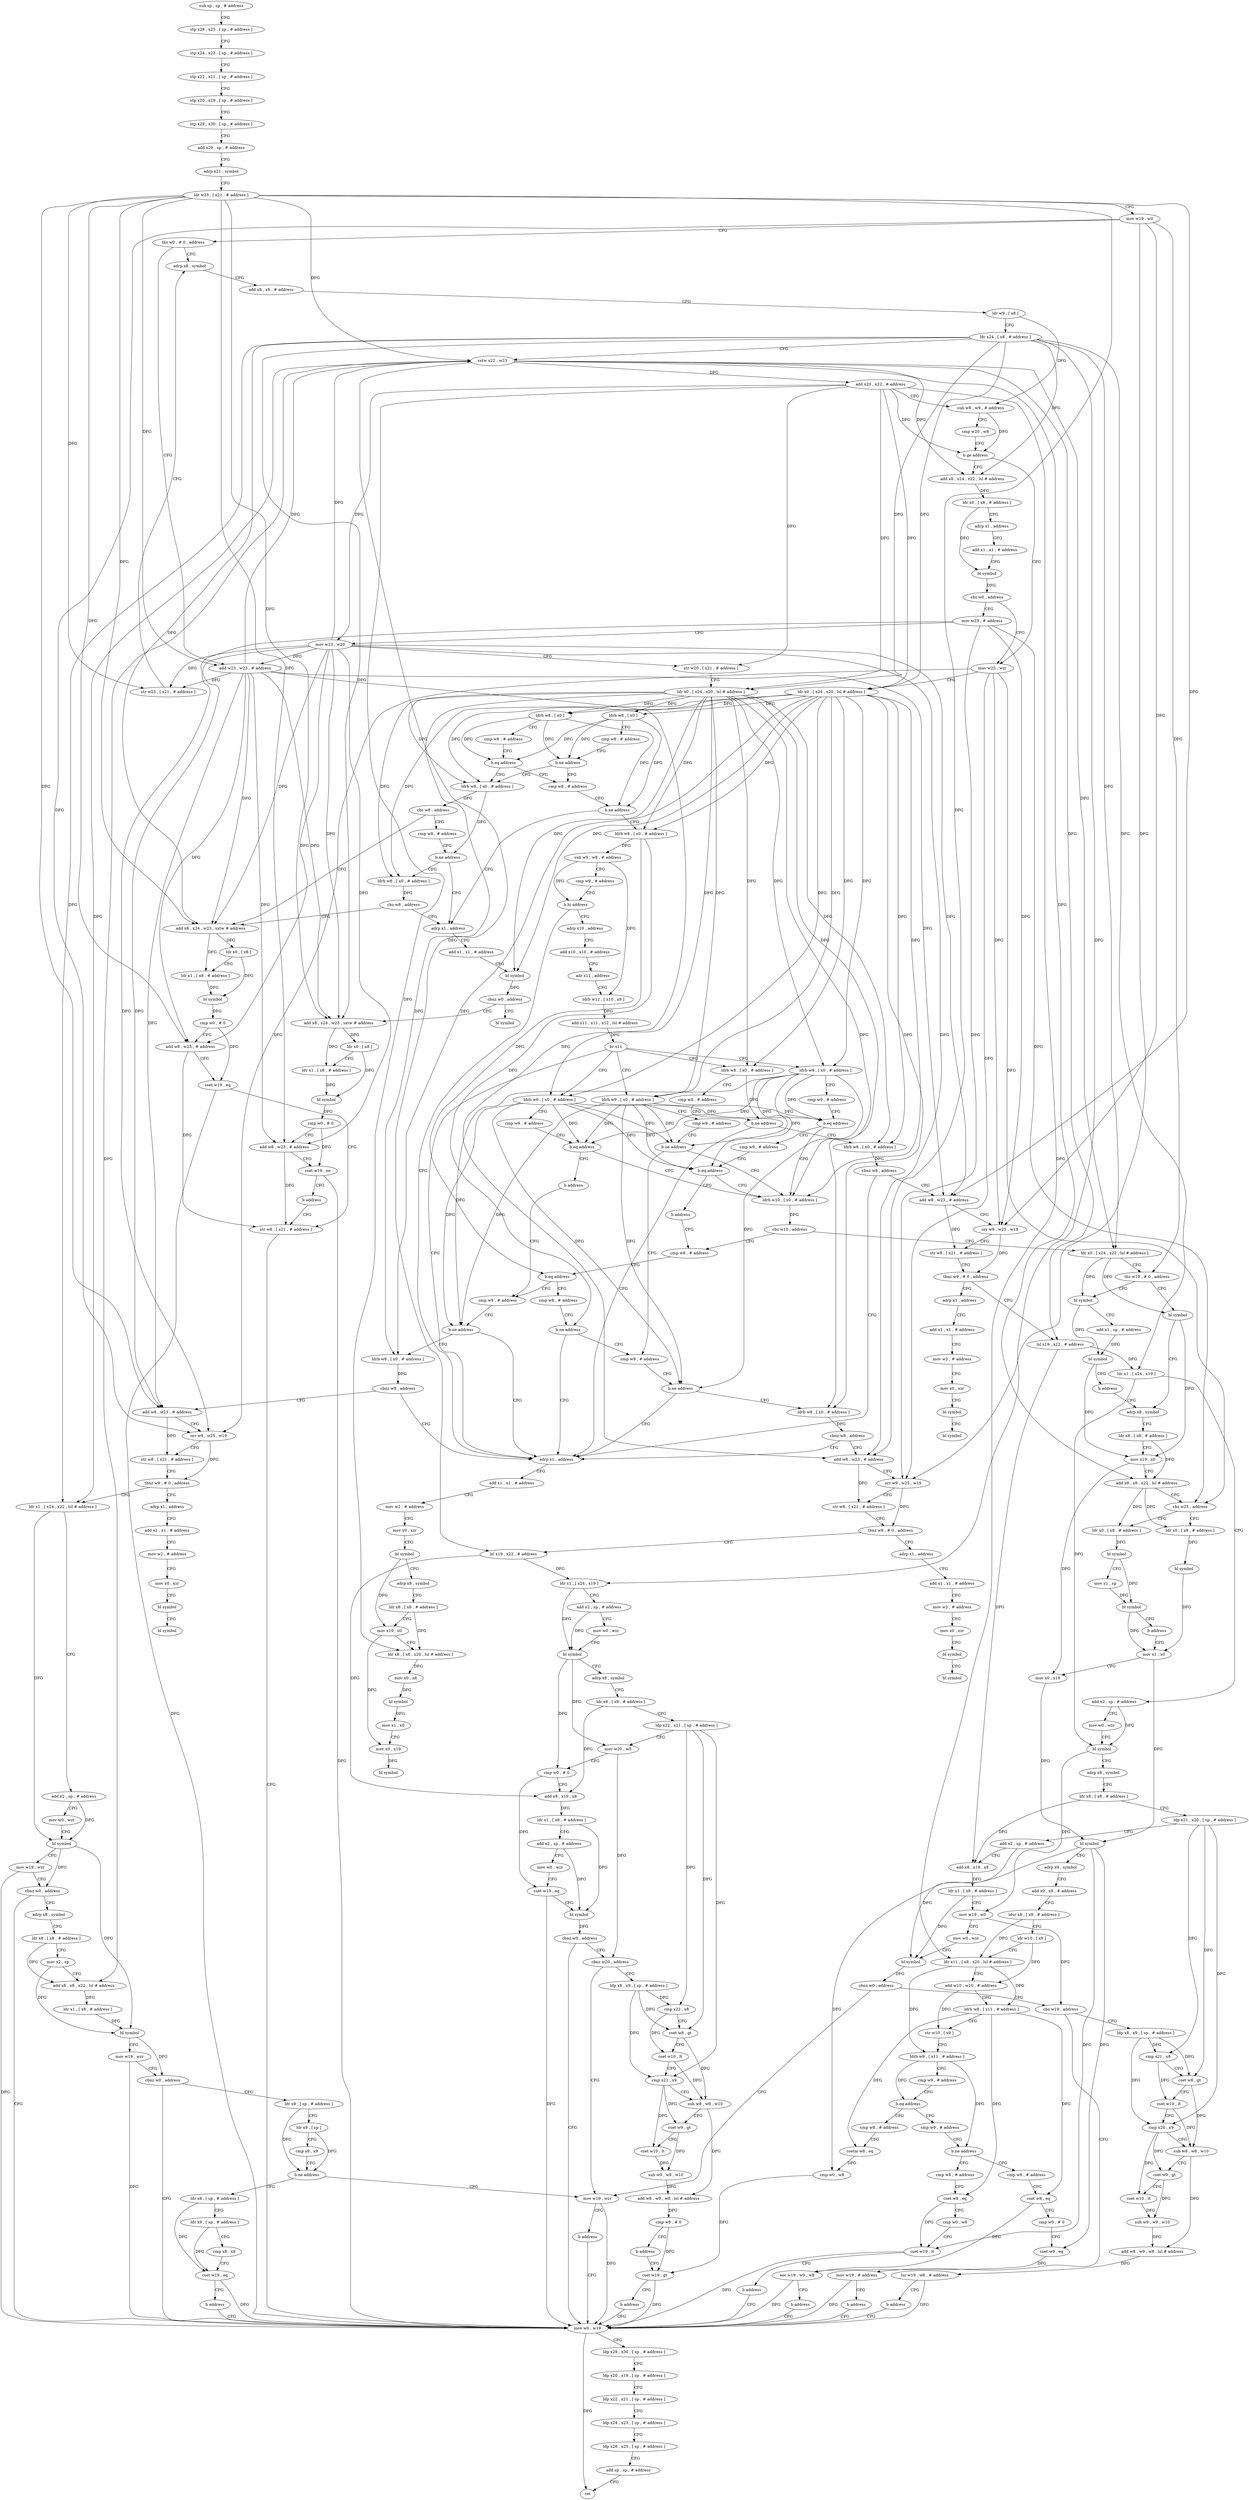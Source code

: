 digraph "func" {
"4204932" [label = "sub sp , sp , # address" ]
"4204936" [label = "stp x28 , x25 , [ sp , # address ]" ]
"4204940" [label = "stp x24 , x23 , [ sp , # address ]" ]
"4204944" [label = "stp x22 , x21 , [ sp , # address ]" ]
"4204948" [label = "stp x20 , x19 , [ sp , # address ]" ]
"4204952" [label = "stp x29 , x30 , [ sp , # address ]" ]
"4204956" [label = "add x29 , sp , # address" ]
"4204960" [label = "adrp x21 , symbol" ]
"4204964" [label = "ldr w23 , [ x21 , # address ]" ]
"4204968" [label = "mov w19 , w0" ]
"4204972" [label = "tbz w0 , # 0 , address" ]
"4204984" [label = "adrp x8 , symbol" ]
"4204976" [label = "add w23 , w23 , # address" ]
"4204988" [label = "add x8 , x8 , # address" ]
"4204992" [label = "ldr w9 , [ x8 ]" ]
"4204996" [label = "ldr x24 , [ x8 , # address ]" ]
"4205000" [label = "sxtw x22 , w23" ]
"4205004" [label = "add x20 , x22 , # address" ]
"4205008" [label = "sub w8 , w9 , # address" ]
"4205012" [label = "cmp w20 , w8" ]
"4205016" [label = "b.ge address" ]
"4205044" [label = "mov w25 , wzr" ]
"4205020" [label = "add x8 , x24 , x22 , lsl # address" ]
"4204980" [label = "str w23 , [ x21 , # address ]" ]
"4205048" [label = "ldr x0 , [ x24 , x20 , lsl # address ]" ]
"4205052" [label = "ldrb w8 , [ x0 ]" ]
"4205056" [label = "cmp w8 , # address" ]
"4205060" [label = "b.eq address" ]
"4205164" [label = "ldrb w8 , [ x0 , # address ]" ]
"4205064" [label = "cmp w8 , # address" ]
"4205024" [label = "ldr x0 , [ x8 , # address ]" ]
"4205028" [label = "adrp x1 , address" ]
"4205032" [label = "add x1 , x1 , # address" ]
"4205036" [label = "bl symbol" ]
"4205040" [label = "cbz w0 , address" ]
"4205136" [label = "mov w25 , # address" ]
"4205168" [label = "cbz w8 , address" ]
"4205236" [label = "add x8 , x24 , w23 , sxtw # address" ]
"4205172" [label = "cmp w8 , # address" ]
"4205068" [label = "b.ne address" ]
"4205188" [label = "adrp x1 , address" ]
"4205072" [label = "ldrb w8 , [ x0 , # address ]" ]
"4205140" [label = "mov w23 , w20" ]
"4205144" [label = "str w20 , [ x21 , # address ]" ]
"4205148" [label = "ldr x0 , [ x24 , x20 , lsl # address ]" ]
"4205152" [label = "ldrb w8 , [ x0 ]" ]
"4205156" [label = "cmp w8 , # address" ]
"4205160" [label = "b.ne address" ]
"4205240" [label = "ldr x0 , [ x8 ]" ]
"4205244" [label = "ldr x1 , [ x8 , # address ]" ]
"4205248" [label = "bl symbol" ]
"4205252" [label = "cmp w0 , # 0" ]
"4205256" [label = "add w8 , w23 , # address" ]
"4205260" [label = "cset w19 , eq" ]
"4205264" [label = "str w8 , [ x21 , # address ]" ]
"4205176" [label = "b.ne address" ]
"4205180" [label = "ldrb w8 , [ x0 , # address ]" ]
"4205192" [label = "add x1 , x1 , # address" ]
"4205196" [label = "bl symbol" ]
"4205200" [label = "cbnz w0 , address" ]
"4206052" [label = "bl symbol" ]
"4205204" [label = "add x8 , x24 , w23 , sxtw # address" ]
"4205076" [label = "sub w9 , w8 , # address" ]
"4205080" [label = "cmp w9 , # address" ]
"4205084" [label = "b.hi address" ]
"4205996" [label = "adrp x1 , address" ]
"4205088" [label = "adrp x10 , address" ]
"4205184" [label = "cbz w8 , address" ]
"4205208" [label = "ldr x0 , [ x8 ]" ]
"4205212" [label = "ldr x1 , [ x8 , # address ]" ]
"4205216" [label = "bl symbol" ]
"4205220" [label = "cmp w0 , # 0" ]
"4205224" [label = "add w8 , w23 , # address" ]
"4205228" [label = "cset w19 , ne" ]
"4205232" [label = "b address" ]
"4206000" [label = "add x1 , x1 , # address" ]
"4206004" [label = "mov w2 , # address" ]
"4206008" [label = "mov x0 , xzr" ]
"4206012" [label = "bl symbol" ]
"4206016" [label = "adrp x8 , symbol" ]
"4206020" [label = "ldr x8 , [ x8 , # address ]" ]
"4206024" [label = "mov x19 , x0" ]
"4206028" [label = "ldr x8 , [ x8 , x20 , lsl # address ]" ]
"4206032" [label = "mov x0 , x8" ]
"4206036" [label = "bl symbol" ]
"4206040" [label = "mov x1 , x0" ]
"4206044" [label = "mov x0 , x19" ]
"4206048" [label = "bl symbol" ]
"4205092" [label = "add x10 , x10 , # address" ]
"4205096" [label = "adr x11 , address" ]
"4205100" [label = "ldrb w12 , [ x10 , x9 ]" ]
"4205104" [label = "add x11 , x11 , x12 , lsl # address" ]
"4205108" [label = "br x11" ]
"4205112" [label = "ldrb w9 , [ x0 , # address ]" ]
"4205300" [label = "ldrb w9 , [ x0 , # address ]" ]
"4205316" [label = "ldrb w8 , [ x0 , # address ]" ]
"4205424" [label = "ldrb w9 , [ x0 , # address ]" ]
"4205268" [label = "mov w0 , w19" ]
"4205116" [label = "cmp w9 , # address" ]
"4205120" [label = "b.eq address" ]
"4205436" [label = "ldrb w10 , [ x0 , # address ]" ]
"4205124" [label = "cmp w9 , # address" ]
"4205304" [label = "cmp w9 , # address" ]
"4205308" [label = "b.eq address" ]
"4205312" [label = "b address" ]
"4205320" [label = "cmp w8 , # address" ]
"4205324" [label = "b.ne address" ]
"4205328" [label = "ldrb w8 , [ x0 , # address ]" ]
"4205428" [label = "cmp w9 , # address" ]
"4205432" [label = "b.ne address" ]
"4205460" [label = "cmp w9 , # address" ]
"4205440" [label = "cbz w10 , address" ]
"4205744" [label = "ldr x0 , [ x24 , x22 , lsl # address ]" ]
"4205444" [label = "cmp w8 , # address" ]
"4205128" [label = "b.eq address" ]
"4205132" [label = "b address" ]
"4205612" [label = "cmp w9 , # address" ]
"4205332" [label = "cbnz w8 , address" ]
"4205336" [label = "add w8 , w23 , # address" ]
"4205464" [label = "b.ne address" ]
"4205468" [label = "ldrb w8 , [ x0 , # address ]" ]
"4205748" [label = "tbz w19 , # 0 , address" ]
"4205768" [label = "bl symbol" ]
"4205752" [label = "bl symbol" ]
"4205448" [label = "b.eq address" ]
"4205452" [label = "cmp w8 , # address" ]
"4205616" [label = "b.ne address" ]
"4205620" [label = "ldrb w8 , [ x0 , # address ]" ]
"4205340" [label = "orr w9 , w25 , w19" ]
"4205344" [label = "str w8 , [ x21 , # address ]" ]
"4205348" [label = "tbnz w9 , # 0 , address" ]
"4206104" [label = "adrp x1 , address" ]
"4205352" [label = "lsl x19 , x22 , # address" ]
"4205472" [label = "cbnz w8 , address" ]
"4205476" [label = "add w8 , w23 , # address" ]
"4205772" [label = "adrp x8 , symbol" ]
"4205756" [label = "add x1 , sp , # address" ]
"4205760" [label = "bl symbol" ]
"4205764" [label = "b address" ]
"4205456" [label = "b.ne address" ]
"4205624" [label = "cbnz w8 , address" ]
"4205628" [label = "add w8 , w23 , # address" ]
"4206108" [label = "add x1 , x1 , # address" ]
"4206112" [label = "mov w2 , # address" ]
"4206116" [label = "mov x0 , xzr" ]
"4206120" [label = "bl symbol" ]
"4206124" [label = "bl symbol" ]
"4205356" [label = "ldr x1 , [ x24 , x19 ]" ]
"4205360" [label = "add x2 , sp , # address" ]
"4205364" [label = "mov w0 , wzr" ]
"4205368" [label = "bl symbol" ]
"4205372" [label = "adrp x8 , symbol" ]
"4205376" [label = "ldr x8 , [ x8 , # address ]" ]
"4205380" [label = "ldp x21 , x20 , [ sp , # address ]" ]
"4205384" [label = "add x2 , sp , # address" ]
"4205388" [label = "add x8 , x19 , x8" ]
"4205392" [label = "ldr x1 , [ x8 , # address ]" ]
"4205396" [label = "mov w19 , w0" ]
"4205400" [label = "mov w0 , wzr" ]
"4205404" [label = "bl symbol" ]
"4205408" [label = "cbnz w0 , address" ]
"4205736" [label = "mov w19 , wzr" ]
"4205412" [label = "cbz w19 , address" ]
"4205480" [label = "orr w9 , w25 , w19" ]
"4205484" [label = "str w8 , [ x21 , # address ]" ]
"4205488" [label = "tbnz w9 , # 0 , address" ]
"4206056" [label = "adrp x1 , address" ]
"4205492" [label = "lsl x19 , x22 , # address" ]
"4205812" [label = "ldr x0 , [ x8 , # address ]" ]
"4205816" [label = "bl symbol" ]
"4205820" [label = "mov x1 , x0" ]
"4205792" [label = "ldr x0 , [ x8 , # address ]" ]
"4205796" [label = "bl symbol" ]
"4205800" [label = "mov x1 , sp" ]
"4205804" [label = "bl symbol" ]
"4205808" [label = "b address" ]
"4205776" [label = "ldr x8 , [ x8 , # address ]" ]
"4205780" [label = "mov x19 , x0" ]
"4205784" [label = "add x8 , x8 , x22 , lsl # address" ]
"4205788" [label = "cbz w25 , address" ]
"4205632" [label = "orr w9 , w25 , w19" ]
"4205636" [label = "str w8 , [ x21 , # address ]" ]
"4205640" [label = "tbnz w9 , # 0 , address" ]
"4206080" [label = "adrp x1 , address" ]
"4205644" [label = "ldr x1 , [ x24 , x22 , lsl # address ]" ]
"4205740" [label = "b address" ]
"4205948" [label = "ldp x8 , x9 , [ sp , # address ]" ]
"4205416" [label = "mov w19 , # address" ]
"4206060" [label = "add x1 , x1 , # address" ]
"4206064" [label = "mov w2 , # address" ]
"4206068" [label = "mov x0 , xzr" ]
"4206072" [label = "bl symbol" ]
"4206076" [label = "bl symbol" ]
"4205496" [label = "ldr x1 , [ x24 , x19 ]" ]
"4205500" [label = "add x2 , sp , # address" ]
"4205504" [label = "mov w0 , wzr" ]
"4205508" [label = "bl symbol" ]
"4205512" [label = "adrp x8 , symbol" ]
"4205516" [label = "ldr x8 , [ x8 , # address ]" ]
"4205520" [label = "ldp x22 , x21 , [ sp , # address ]" ]
"4205524" [label = "mov w20 , w0" ]
"4205528" [label = "cmp w0 , # 0" ]
"4205532" [label = "add x8 , x19 , x8" ]
"4205536" [label = "ldr x1 , [ x8 , # address ]" ]
"4205540" [label = "add x2 , sp , # address" ]
"4205544" [label = "mov w0 , wzr" ]
"4205548" [label = "cset w19 , eq" ]
"4205552" [label = "bl symbol" ]
"4205556" [label = "cbnz w0 , address" ]
"4205560" [label = "cbnz w20 , address" ]
"4205904" [label = "cmp w8 , # address" ]
"4205908" [label = "csetm w8 , eq" ]
"4205912" [label = "cmp w0 , w8" ]
"4205916" [label = "cset w19 , gt" ]
"4205876" [label = "cmp w9 , # address" ]
"4205880" [label = "b.ne address" ]
"4205924" [label = "cmp w8 , # address" ]
"4205884" [label = "cmp w8 , # address" ]
"4205824" [label = "mov x0 , x19" ]
"4205828" [label = "bl symbol" ]
"4205832" [label = "adrp x9 , symbol" ]
"4205836" [label = "add x9 , x9 , # address" ]
"4205840" [label = "ldur x8 , [ x9 , # address ]" ]
"4205844" [label = "ldr w10 , [ x9 ]" ]
"4205848" [label = "ldr x11 , [ x8 , x20 , lsl # address ]" ]
"4205852" [label = "add w10 , w10 , # address" ]
"4205856" [label = "ldrb w8 , [ x11 , # address ]" ]
"4205860" [label = "str w10 , [ x9 ]" ]
"4205864" [label = "ldrb w9 , [ x11 , # address ]" ]
"4205868" [label = "cmp w9 , # address" ]
"4205872" [label = "b.eq address" ]
"4206084" [label = "add x1 , x1 , # address" ]
"4206088" [label = "mov w2 , # address" ]
"4206092" [label = "mov x0 , xzr" ]
"4206096" [label = "bl symbol" ]
"4206100" [label = "bl symbol" ]
"4205648" [label = "add x2 , sp , # address" ]
"4205652" [label = "mov w0 , wzr" ]
"4205656" [label = "bl symbol" ]
"4205660" [label = "mov w19 , wzr" ]
"4205664" [label = "cbnz w0 , address" ]
"4205668" [label = "adrp x8 , symbol" ]
"4205272" [label = "ldp x29 , x30 , [ sp , # address ]" ]
"4205276" [label = "ldp x20 , x19 , [ sp , # address ]" ]
"4205280" [label = "ldp x22 , x21 , [ sp , # address ]" ]
"4205284" [label = "ldp x24 , x23 , [ sp , # address ]" ]
"4205288" [label = "ldp x28 , x25 , [ sp , # address ]" ]
"4205292" [label = "add sp , sp , # address" ]
"4205296" [label = "ret" ]
"4205952" [label = "cmp x21 , x8" ]
"4205956" [label = "cset w8 , gt" ]
"4205960" [label = "cset w10 , lt" ]
"4205964" [label = "cmp x20 , x9" ]
"4205968" [label = "sub w8 , w8 , w10" ]
"4205972" [label = "cset w9 , gt" ]
"4205976" [label = "cset w10 , lt" ]
"4205980" [label = "sub w9 , w9 , w10" ]
"4205984" [label = "add w8 , w9 , w8 , lsl # address" ]
"4205988" [label = "lsr w19 , w8 , # address" ]
"4205992" [label = "b address" ]
"4205420" [label = "b address" ]
"4205564" [label = "ldp x8 , x9 , [ sp , # address ]" ]
"4205928" [label = "cset w8 , eq" ]
"4205932" [label = "cmp w0 , # 0" ]
"4205936" [label = "cset w9 , eq" ]
"4205940" [label = "eor w19 , w9 , w8" ]
"4205944" [label = "b address" ]
"4205888" [label = "cset w8 , eq" ]
"4205892" [label = "cmp w0 , w8" ]
"4205896" [label = "cset w19 , lt" ]
"4205900" [label = "b address" ]
"4205672" [label = "ldr x8 , [ x8 , # address ]" ]
"4205676" [label = "mov x2 , sp" ]
"4205680" [label = "add x8 , x8 , x22 , lsl # address" ]
"4205684" [label = "ldr x1 , [ x8 , # address ]" ]
"4205688" [label = "bl symbol" ]
"4205692" [label = "mov w19 , wzr" ]
"4205696" [label = "cbnz w0 , address" ]
"4205700" [label = "ldr x8 , [ sp , # address ]" ]
"4205568" [label = "cmp x22 , x8" ]
"4205572" [label = "cset w8 , gt" ]
"4205576" [label = "cset w10 , lt" ]
"4205580" [label = "cmp x21 , x9" ]
"4205584" [label = "sub w8 , w8 , w10" ]
"4205588" [label = "cset w9 , gt" ]
"4205592" [label = "cset w10 , lt" ]
"4205596" [label = "sub w9 , w9 , w10" ]
"4205600" [label = "add w8 , w9 , w8 , lsl # address" ]
"4205604" [label = "cmp w8 , # 0" ]
"4205608" [label = "b address" ]
"4205704" [label = "ldr x9 , [ sp ]" ]
"4205708" [label = "cmp x8 , x9" ]
"4205712" [label = "b.ne address" ]
"4205716" [label = "ldr x8 , [ sp , # address ]" ]
"4205920" [label = "b address" ]
"4205720" [label = "ldr x9 , [ sp , # address ]" ]
"4205724" [label = "cmp x8 , x9" ]
"4205728" [label = "cset w19 , eq" ]
"4205732" [label = "b address" ]
"4204932" -> "4204936" [ label = "CFG" ]
"4204936" -> "4204940" [ label = "CFG" ]
"4204940" -> "4204944" [ label = "CFG" ]
"4204944" -> "4204948" [ label = "CFG" ]
"4204948" -> "4204952" [ label = "CFG" ]
"4204952" -> "4204956" [ label = "CFG" ]
"4204956" -> "4204960" [ label = "CFG" ]
"4204960" -> "4204964" [ label = "CFG" ]
"4204964" -> "4204968" [ label = "CFG" ]
"4204964" -> "4205000" [ label = "DFG" ]
"4204964" -> "4204976" [ label = "DFG" ]
"4204964" -> "4204980" [ label = "DFG" ]
"4204964" -> "4205236" [ label = "DFG" ]
"4204964" -> "4205256" [ label = "DFG" ]
"4204964" -> "4205204" [ label = "DFG" ]
"4204964" -> "4205224" [ label = "DFG" ]
"4204964" -> "4205336" [ label = "DFG" ]
"4204964" -> "4205476" [ label = "DFG" ]
"4204964" -> "4205628" [ label = "DFG" ]
"4204968" -> "4204972" [ label = "CFG" ]
"4204968" -> "4205748" [ label = "DFG" ]
"4204968" -> "4205340" [ label = "DFG" ]
"4204968" -> "4205480" [ label = "DFG" ]
"4204968" -> "4205632" [ label = "DFG" ]
"4204972" -> "4204984" [ label = "CFG" ]
"4204972" -> "4204976" [ label = "CFG" ]
"4204984" -> "4204988" [ label = "CFG" ]
"4204976" -> "4204980" [ label = "DFG" ]
"4204976" -> "4205000" [ label = "DFG" ]
"4204976" -> "4205236" [ label = "DFG" ]
"4204976" -> "4205256" [ label = "DFG" ]
"4204976" -> "4205204" [ label = "DFG" ]
"4204976" -> "4205224" [ label = "DFG" ]
"4204976" -> "4205336" [ label = "DFG" ]
"4204976" -> "4205476" [ label = "DFG" ]
"4204976" -> "4205628" [ label = "DFG" ]
"4204988" -> "4204992" [ label = "CFG" ]
"4204992" -> "4204996" [ label = "CFG" ]
"4204992" -> "4205008" [ label = "DFG" ]
"4204996" -> "4205000" [ label = "CFG" ]
"4204996" -> "4205048" [ label = "DFG" ]
"4204996" -> "4205020" [ label = "DFG" ]
"4204996" -> "4205148" [ label = "DFG" ]
"4204996" -> "4205236" [ label = "DFG" ]
"4204996" -> "4205204" [ label = "DFG" ]
"4204996" -> "4205744" [ label = "DFG" ]
"4204996" -> "4205356" [ label = "DFG" ]
"4204996" -> "4205496" [ label = "DFG" ]
"4204996" -> "4205644" [ label = "DFG" ]
"4205000" -> "4205004" [ label = "DFG" ]
"4205000" -> "4205020" [ label = "DFG" ]
"4205000" -> "4205744" [ label = "DFG" ]
"4205000" -> "4205352" [ label = "DFG" ]
"4205000" -> "4205784" [ label = "DFG" ]
"4205000" -> "4205492" [ label = "DFG" ]
"4205000" -> "4205644" [ label = "DFG" ]
"4205000" -> "4205680" [ label = "DFG" ]
"4205004" -> "4205008" [ label = "CFG" ]
"4205004" -> "4205016" [ label = "DFG" ]
"4205004" -> "4205048" [ label = "DFG" ]
"4205004" -> "4205140" [ label = "DFG" ]
"4205004" -> "4205144" [ label = "DFG" ]
"4205004" -> "4205148" [ label = "DFG" ]
"4205004" -> "4206028" [ label = "DFG" ]
"4205004" -> "4205848" [ label = "DFG" ]
"4205008" -> "4205012" [ label = "CFG" ]
"4205008" -> "4205016" [ label = "DFG" ]
"4205012" -> "4205016" [ label = "CFG" ]
"4205016" -> "4205044" [ label = "CFG" ]
"4205016" -> "4205020" [ label = "CFG" ]
"4205044" -> "4205048" [ label = "CFG" ]
"4205044" -> "4205340" [ label = "DFG" ]
"4205044" -> "4205480" [ label = "DFG" ]
"4205044" -> "4205788" [ label = "DFG" ]
"4205044" -> "4205632" [ label = "DFG" ]
"4205020" -> "4205024" [ label = "DFG" ]
"4204980" -> "4204984" [ label = "CFG" ]
"4205048" -> "4205052" [ label = "DFG" ]
"4205048" -> "4205164" [ label = "DFG" ]
"4205048" -> "4205152" [ label = "DFG" ]
"4205048" -> "4205196" [ label = "DFG" ]
"4205048" -> "4205072" [ label = "DFG" ]
"4205048" -> "4205180" [ label = "DFG" ]
"4205048" -> "4205112" [ label = "DFG" ]
"4205048" -> "4205300" [ label = "DFG" ]
"4205048" -> "4205316" [ label = "DFG" ]
"4205048" -> "4205424" [ label = "DFG" ]
"4205048" -> "4205436" [ label = "DFG" ]
"4205048" -> "4205328" [ label = "DFG" ]
"4205048" -> "4205468" [ label = "DFG" ]
"4205048" -> "4205620" [ label = "DFG" ]
"4205052" -> "4205056" [ label = "CFG" ]
"4205052" -> "4205060" [ label = "DFG" ]
"4205052" -> "4205068" [ label = "DFG" ]
"4205052" -> "4205160" [ label = "DFG" ]
"4205056" -> "4205060" [ label = "CFG" ]
"4205060" -> "4205164" [ label = "CFG" ]
"4205060" -> "4205064" [ label = "CFG" ]
"4205164" -> "4205168" [ label = "DFG" ]
"4205164" -> "4205176" [ label = "DFG" ]
"4205064" -> "4205068" [ label = "CFG" ]
"4205024" -> "4205028" [ label = "CFG" ]
"4205024" -> "4205036" [ label = "DFG" ]
"4205028" -> "4205032" [ label = "CFG" ]
"4205032" -> "4205036" [ label = "CFG" ]
"4205036" -> "4205040" [ label = "DFG" ]
"4205040" -> "4205136" [ label = "CFG" ]
"4205040" -> "4205044" [ label = "CFG" ]
"4205136" -> "4205140" [ label = "CFG" ]
"4205136" -> "4205340" [ label = "DFG" ]
"4205136" -> "4205480" [ label = "DFG" ]
"4205136" -> "4205788" [ label = "DFG" ]
"4205136" -> "4205632" [ label = "DFG" ]
"4205168" -> "4205236" [ label = "CFG" ]
"4205168" -> "4205172" [ label = "CFG" ]
"4205236" -> "4205240" [ label = "DFG" ]
"4205236" -> "4205244" [ label = "DFG" ]
"4205172" -> "4205176" [ label = "CFG" ]
"4205068" -> "4205188" [ label = "CFG" ]
"4205068" -> "4205072" [ label = "CFG" ]
"4205188" -> "4205192" [ label = "CFG" ]
"4205072" -> "4205076" [ label = "DFG" ]
"4205072" -> "4205448" [ label = "DFG" ]
"4205072" -> "4205456" [ label = "DFG" ]
"4205140" -> "4205144" [ label = "CFG" ]
"4205140" -> "4205000" [ label = "DFG" ]
"4205140" -> "4204976" [ label = "DFG" ]
"4205140" -> "4204980" [ label = "DFG" ]
"4205140" -> "4205236" [ label = "DFG" ]
"4205140" -> "4205256" [ label = "DFG" ]
"4205140" -> "4205204" [ label = "DFG" ]
"4205140" -> "4205224" [ label = "DFG" ]
"4205140" -> "4205336" [ label = "DFG" ]
"4205140" -> "4205476" [ label = "DFG" ]
"4205140" -> "4205628" [ label = "DFG" ]
"4205144" -> "4205148" [ label = "CFG" ]
"4205148" -> "4205152" [ label = "DFG" ]
"4205148" -> "4205052" [ label = "DFG" ]
"4205148" -> "4205164" [ label = "DFG" ]
"4205148" -> "4205196" [ label = "DFG" ]
"4205148" -> "4205072" [ label = "DFG" ]
"4205148" -> "4205180" [ label = "DFG" ]
"4205148" -> "4205112" [ label = "DFG" ]
"4205148" -> "4205300" [ label = "DFG" ]
"4205148" -> "4205316" [ label = "DFG" ]
"4205148" -> "4205424" [ label = "DFG" ]
"4205148" -> "4205436" [ label = "DFG" ]
"4205148" -> "4205328" [ label = "DFG" ]
"4205148" -> "4205468" [ label = "DFG" ]
"4205148" -> "4205620" [ label = "DFG" ]
"4205152" -> "4205156" [ label = "CFG" ]
"4205152" -> "4205060" [ label = "DFG" ]
"4205152" -> "4205068" [ label = "DFG" ]
"4205152" -> "4205160" [ label = "DFG" ]
"4205156" -> "4205160" [ label = "CFG" ]
"4205160" -> "4205064" [ label = "CFG" ]
"4205160" -> "4205164" [ label = "CFG" ]
"4205240" -> "4205244" [ label = "CFG" ]
"4205240" -> "4205248" [ label = "DFG" ]
"4205244" -> "4205248" [ label = "DFG" ]
"4205248" -> "4205252" [ label = "DFG" ]
"4205252" -> "4205256" [ label = "CFG" ]
"4205252" -> "4205260" [ label = "DFG" ]
"4205256" -> "4205260" [ label = "CFG" ]
"4205256" -> "4205264" [ label = "DFG" ]
"4205260" -> "4205264" [ label = "CFG" ]
"4205260" -> "4205268" [ label = "DFG" ]
"4205264" -> "4205268" [ label = "CFG" ]
"4205176" -> "4205188" [ label = "CFG" ]
"4205176" -> "4205180" [ label = "CFG" ]
"4205180" -> "4205184" [ label = "DFG" ]
"4205192" -> "4205196" [ label = "CFG" ]
"4205196" -> "4205200" [ label = "DFG" ]
"4205200" -> "4206052" [ label = "CFG" ]
"4205200" -> "4205204" [ label = "CFG" ]
"4205204" -> "4205208" [ label = "DFG" ]
"4205204" -> "4205212" [ label = "DFG" ]
"4205076" -> "4205080" [ label = "CFG" ]
"4205076" -> "4205084" [ label = "DFG" ]
"4205076" -> "4205100" [ label = "DFG" ]
"4205080" -> "4205084" [ label = "CFG" ]
"4205084" -> "4205996" [ label = "CFG" ]
"4205084" -> "4205088" [ label = "CFG" ]
"4205996" -> "4206000" [ label = "CFG" ]
"4205088" -> "4205092" [ label = "CFG" ]
"4205184" -> "4205236" [ label = "CFG" ]
"4205184" -> "4205188" [ label = "CFG" ]
"4205208" -> "4205212" [ label = "CFG" ]
"4205208" -> "4205216" [ label = "DFG" ]
"4205212" -> "4205216" [ label = "DFG" ]
"4205216" -> "4205220" [ label = "DFG" ]
"4205220" -> "4205224" [ label = "CFG" ]
"4205220" -> "4205228" [ label = "DFG" ]
"4205224" -> "4205228" [ label = "CFG" ]
"4205224" -> "4205264" [ label = "DFG" ]
"4205228" -> "4205232" [ label = "CFG" ]
"4205228" -> "4205268" [ label = "DFG" ]
"4205232" -> "4205264" [ label = "CFG" ]
"4206000" -> "4206004" [ label = "CFG" ]
"4206004" -> "4206008" [ label = "CFG" ]
"4206008" -> "4206012" [ label = "CFG" ]
"4206012" -> "4206016" [ label = "CFG" ]
"4206012" -> "4206024" [ label = "DFG" ]
"4206016" -> "4206020" [ label = "CFG" ]
"4206020" -> "4206024" [ label = "CFG" ]
"4206020" -> "4206028" [ label = "DFG" ]
"4206024" -> "4206028" [ label = "CFG" ]
"4206024" -> "4206044" [ label = "DFG" ]
"4206028" -> "4206032" [ label = "DFG" ]
"4206032" -> "4206036" [ label = "DFG" ]
"4206036" -> "4206040" [ label = "DFG" ]
"4206040" -> "4206044" [ label = "CFG" ]
"4206044" -> "4206048" [ label = "DFG" ]
"4205092" -> "4205096" [ label = "CFG" ]
"4205096" -> "4205100" [ label = "CFG" ]
"4205100" -> "4205104" [ label = "DFG" ]
"4205104" -> "4205108" [ label = "DFG" ]
"4205108" -> "4205112" [ label = "CFG" ]
"4205108" -> "4205300" [ label = "CFG" ]
"4205108" -> "4205316" [ label = "CFG" ]
"4205108" -> "4205424" [ label = "CFG" ]
"4205108" -> "4205996" [ label = "CFG" ]
"4205112" -> "4205116" [ label = "CFG" ]
"4205112" -> "4205120" [ label = "DFG" ]
"4205112" -> "4205308" [ label = "DFG" ]
"4205112" -> "4205432" [ label = "DFG" ]
"4205112" -> "4205128" [ label = "DFG" ]
"4205112" -> "4205464" [ label = "DFG" ]
"4205112" -> "4205616" [ label = "DFG" ]
"4205300" -> "4205304" [ label = "CFG" ]
"4205300" -> "4205120" [ label = "DFG" ]
"4205300" -> "4205308" [ label = "DFG" ]
"4205300" -> "4205432" [ label = "DFG" ]
"4205300" -> "4205128" [ label = "DFG" ]
"4205300" -> "4205464" [ label = "DFG" ]
"4205300" -> "4205616" [ label = "DFG" ]
"4205316" -> "4205320" [ label = "CFG" ]
"4205316" -> "4205324" [ label = "DFG" ]
"4205424" -> "4205428" [ label = "CFG" ]
"4205424" -> "4205120" [ label = "DFG" ]
"4205424" -> "4205308" [ label = "DFG" ]
"4205424" -> "4205432" [ label = "DFG" ]
"4205424" -> "4205128" [ label = "DFG" ]
"4205424" -> "4205464" [ label = "DFG" ]
"4205424" -> "4205616" [ label = "DFG" ]
"4205268" -> "4205272" [ label = "CFG" ]
"4205268" -> "4205296" [ label = "DFG" ]
"4205116" -> "4205120" [ label = "CFG" ]
"4205120" -> "4205436" [ label = "CFG" ]
"4205120" -> "4205124" [ label = "CFG" ]
"4205436" -> "4205440" [ label = "DFG" ]
"4205124" -> "4205128" [ label = "CFG" ]
"4205304" -> "4205308" [ label = "CFG" ]
"4205308" -> "4205436" [ label = "CFG" ]
"4205308" -> "4205312" [ label = "CFG" ]
"4205312" -> "4205612" [ label = "CFG" ]
"4205320" -> "4205324" [ label = "CFG" ]
"4205324" -> "4205996" [ label = "CFG" ]
"4205324" -> "4205328" [ label = "CFG" ]
"4205328" -> "4205332" [ label = "DFG" ]
"4205428" -> "4205432" [ label = "CFG" ]
"4205432" -> "4205460" [ label = "CFG" ]
"4205432" -> "4205436" [ label = "CFG" ]
"4205460" -> "4205464" [ label = "CFG" ]
"4205440" -> "4205744" [ label = "CFG" ]
"4205440" -> "4205444" [ label = "CFG" ]
"4205744" -> "4205748" [ label = "CFG" ]
"4205744" -> "4205768" [ label = "DFG" ]
"4205744" -> "4205752" [ label = "DFG" ]
"4205444" -> "4205448" [ label = "CFG" ]
"4205128" -> "4205436" [ label = "CFG" ]
"4205128" -> "4205132" [ label = "CFG" ]
"4205132" -> "4205444" [ label = "CFG" ]
"4205612" -> "4205616" [ label = "CFG" ]
"4205332" -> "4205996" [ label = "CFG" ]
"4205332" -> "4205336" [ label = "CFG" ]
"4205336" -> "4205340" [ label = "CFG" ]
"4205336" -> "4205344" [ label = "DFG" ]
"4205464" -> "4205996" [ label = "CFG" ]
"4205464" -> "4205468" [ label = "CFG" ]
"4205468" -> "4205472" [ label = "DFG" ]
"4205748" -> "4205768" [ label = "CFG" ]
"4205748" -> "4205752" [ label = "CFG" ]
"4205768" -> "4205772" [ label = "CFG" ]
"4205768" -> "4205780" [ label = "DFG" ]
"4205752" -> "4205756" [ label = "CFG" ]
"4205752" -> "4205760" [ label = "DFG" ]
"4205448" -> "4205612" [ label = "CFG" ]
"4205448" -> "4205452" [ label = "CFG" ]
"4205452" -> "4205456" [ label = "CFG" ]
"4205616" -> "4205996" [ label = "CFG" ]
"4205616" -> "4205620" [ label = "CFG" ]
"4205620" -> "4205624" [ label = "DFG" ]
"4205340" -> "4205344" [ label = "CFG" ]
"4205340" -> "4205348" [ label = "DFG" ]
"4205344" -> "4205348" [ label = "CFG" ]
"4205348" -> "4206104" [ label = "CFG" ]
"4205348" -> "4205352" [ label = "CFG" ]
"4206104" -> "4206108" [ label = "CFG" ]
"4205352" -> "4205356" [ label = "DFG" ]
"4205352" -> "4205388" [ label = "DFG" ]
"4205472" -> "4205996" [ label = "CFG" ]
"4205472" -> "4205476" [ label = "CFG" ]
"4205476" -> "4205480" [ label = "CFG" ]
"4205476" -> "4205484" [ label = "DFG" ]
"4205772" -> "4205776" [ label = "CFG" ]
"4205756" -> "4205760" [ label = "DFG" ]
"4205760" -> "4205764" [ label = "CFG" ]
"4205760" -> "4205780" [ label = "DFG" ]
"4205764" -> "4205772" [ label = "CFG" ]
"4205456" -> "4205996" [ label = "CFG" ]
"4205456" -> "4205460" [ label = "CFG" ]
"4205624" -> "4205996" [ label = "CFG" ]
"4205624" -> "4205628" [ label = "CFG" ]
"4205628" -> "4205632" [ label = "CFG" ]
"4205628" -> "4205636" [ label = "DFG" ]
"4206108" -> "4206112" [ label = "CFG" ]
"4206112" -> "4206116" [ label = "CFG" ]
"4206116" -> "4206120" [ label = "CFG" ]
"4206120" -> "4206124" [ label = "CFG" ]
"4205356" -> "4205360" [ label = "CFG" ]
"4205356" -> "4205368" [ label = "DFG" ]
"4205360" -> "4205364" [ label = "CFG" ]
"4205360" -> "4205368" [ label = "DFG" ]
"4205364" -> "4205368" [ label = "CFG" ]
"4205368" -> "4205372" [ label = "CFG" ]
"4205368" -> "4205396" [ label = "DFG" ]
"4205372" -> "4205376" [ label = "CFG" ]
"4205376" -> "4205380" [ label = "CFG" ]
"4205376" -> "4205388" [ label = "DFG" ]
"4205380" -> "4205384" [ label = "CFG" ]
"4205380" -> "4205952" [ label = "DFG" ]
"4205380" -> "4205956" [ label = "DFG" ]
"4205380" -> "4205964" [ label = "DFG" ]
"4205384" -> "4205388" [ label = "CFG" ]
"4205384" -> "4205404" [ label = "DFG" ]
"4205388" -> "4205392" [ label = "DFG" ]
"4205392" -> "4205396" [ label = "CFG" ]
"4205392" -> "4205404" [ label = "DFG" ]
"4205396" -> "4205400" [ label = "CFG" ]
"4205396" -> "4205412" [ label = "DFG" ]
"4205400" -> "4205404" [ label = "CFG" ]
"4205404" -> "4205408" [ label = "DFG" ]
"4205408" -> "4205736" [ label = "CFG" ]
"4205408" -> "4205412" [ label = "CFG" ]
"4205736" -> "4205740" [ label = "CFG" ]
"4205736" -> "4205268" [ label = "DFG" ]
"4205412" -> "4205948" [ label = "CFG" ]
"4205412" -> "4205416" [ label = "CFG" ]
"4205480" -> "4205484" [ label = "CFG" ]
"4205480" -> "4205488" [ label = "DFG" ]
"4205484" -> "4205488" [ label = "CFG" ]
"4205488" -> "4206056" [ label = "CFG" ]
"4205488" -> "4205492" [ label = "CFG" ]
"4206056" -> "4206060" [ label = "CFG" ]
"4205492" -> "4205496" [ label = "DFG" ]
"4205492" -> "4205532" [ label = "DFG" ]
"4205812" -> "4205816" [ label = "DFG" ]
"4205816" -> "4205820" [ label = "DFG" ]
"4205820" -> "4205824" [ label = "CFG" ]
"4205820" -> "4205828" [ label = "DFG" ]
"4205792" -> "4205796" [ label = "DFG" ]
"4205796" -> "4205800" [ label = "CFG" ]
"4205796" -> "4205804" [ label = "DFG" ]
"4205800" -> "4205804" [ label = "DFG" ]
"4205804" -> "4205808" [ label = "CFG" ]
"4205804" -> "4205820" [ label = "DFG" ]
"4205808" -> "4205820" [ label = "CFG" ]
"4205776" -> "4205780" [ label = "CFG" ]
"4205776" -> "4205784" [ label = "DFG" ]
"4205780" -> "4205784" [ label = "CFG" ]
"4205780" -> "4205824" [ label = "DFG" ]
"4205784" -> "4205788" [ label = "CFG" ]
"4205784" -> "4205812" [ label = "DFG" ]
"4205784" -> "4205792" [ label = "DFG" ]
"4205788" -> "4205812" [ label = "CFG" ]
"4205788" -> "4205792" [ label = "CFG" ]
"4205632" -> "4205636" [ label = "CFG" ]
"4205632" -> "4205640" [ label = "DFG" ]
"4205636" -> "4205640" [ label = "CFG" ]
"4205640" -> "4206080" [ label = "CFG" ]
"4205640" -> "4205644" [ label = "CFG" ]
"4206080" -> "4206084" [ label = "CFG" ]
"4205644" -> "4205648" [ label = "CFG" ]
"4205644" -> "4205656" [ label = "DFG" ]
"4205740" -> "4205268" [ label = "CFG" ]
"4205948" -> "4205952" [ label = "DFG" ]
"4205948" -> "4205956" [ label = "DFG" ]
"4205948" -> "4205964" [ label = "DFG" ]
"4205416" -> "4205420" [ label = "CFG" ]
"4205416" -> "4205268" [ label = "DFG" ]
"4206060" -> "4206064" [ label = "CFG" ]
"4206064" -> "4206068" [ label = "CFG" ]
"4206068" -> "4206072" [ label = "CFG" ]
"4206072" -> "4206076" [ label = "CFG" ]
"4205496" -> "4205500" [ label = "CFG" ]
"4205496" -> "4205508" [ label = "DFG" ]
"4205500" -> "4205504" [ label = "CFG" ]
"4205500" -> "4205508" [ label = "DFG" ]
"4205504" -> "4205508" [ label = "CFG" ]
"4205508" -> "4205512" [ label = "CFG" ]
"4205508" -> "4205524" [ label = "DFG" ]
"4205508" -> "4205528" [ label = "DFG" ]
"4205512" -> "4205516" [ label = "CFG" ]
"4205516" -> "4205520" [ label = "CFG" ]
"4205516" -> "4205532" [ label = "DFG" ]
"4205520" -> "4205524" [ label = "CFG" ]
"4205520" -> "4205568" [ label = "DFG" ]
"4205520" -> "4205572" [ label = "DFG" ]
"4205520" -> "4205580" [ label = "DFG" ]
"4205524" -> "4205528" [ label = "CFG" ]
"4205524" -> "4205560" [ label = "DFG" ]
"4205528" -> "4205532" [ label = "CFG" ]
"4205528" -> "4205548" [ label = "DFG" ]
"4205532" -> "4205536" [ label = "DFG" ]
"4205536" -> "4205540" [ label = "CFG" ]
"4205536" -> "4205552" [ label = "DFG" ]
"4205540" -> "4205544" [ label = "CFG" ]
"4205540" -> "4205552" [ label = "DFG" ]
"4205544" -> "4205548" [ label = "CFG" ]
"4205548" -> "4205552" [ label = "CFG" ]
"4205548" -> "4205268" [ label = "DFG" ]
"4205552" -> "4205556" [ label = "DFG" ]
"4205556" -> "4205268" [ label = "CFG" ]
"4205556" -> "4205560" [ label = "CFG" ]
"4205560" -> "4205736" [ label = "CFG" ]
"4205560" -> "4205564" [ label = "CFG" ]
"4205904" -> "4205908" [ label = "CFG" ]
"4205908" -> "4205912" [ label = "DFG" ]
"4205912" -> "4205916" [ label = "DFG" ]
"4205916" -> "4205920" [ label = "CFG" ]
"4205916" -> "4205268" [ label = "DFG" ]
"4205876" -> "4205880" [ label = "CFG" ]
"4205880" -> "4205924" [ label = "CFG" ]
"4205880" -> "4205884" [ label = "CFG" ]
"4205924" -> "4205928" [ label = "CFG" ]
"4205884" -> "4205888" [ label = "CFG" ]
"4205824" -> "4205828" [ label = "DFG" ]
"4205828" -> "4205832" [ label = "CFG" ]
"4205828" -> "4205912" [ label = "DFG" ]
"4205828" -> "4205936" [ label = "DFG" ]
"4205828" -> "4205896" [ label = "DFG" ]
"4205832" -> "4205836" [ label = "CFG" ]
"4205836" -> "4205840" [ label = "CFG" ]
"4205840" -> "4205844" [ label = "CFG" ]
"4205840" -> "4205848" [ label = "DFG" ]
"4205844" -> "4205848" [ label = "CFG" ]
"4205844" -> "4205852" [ label = "DFG" ]
"4205848" -> "4205852" [ label = "CFG" ]
"4205848" -> "4205856" [ label = "DFG" ]
"4205848" -> "4205864" [ label = "DFG" ]
"4205852" -> "4205856" [ label = "CFG" ]
"4205852" -> "4205860" [ label = "DFG" ]
"4205856" -> "4205860" [ label = "CFG" ]
"4205856" -> "4205908" [ label = "DFG" ]
"4205856" -> "4205928" [ label = "DFG" ]
"4205856" -> "4205888" [ label = "DFG" ]
"4205860" -> "4205864" [ label = "CFG" ]
"4205864" -> "4205868" [ label = "CFG" ]
"4205864" -> "4205872" [ label = "DFG" ]
"4205864" -> "4205880" [ label = "DFG" ]
"4205868" -> "4205872" [ label = "CFG" ]
"4205872" -> "4205904" [ label = "CFG" ]
"4205872" -> "4205876" [ label = "CFG" ]
"4206084" -> "4206088" [ label = "CFG" ]
"4206088" -> "4206092" [ label = "CFG" ]
"4206092" -> "4206096" [ label = "CFG" ]
"4206096" -> "4206100" [ label = "CFG" ]
"4205648" -> "4205652" [ label = "CFG" ]
"4205648" -> "4205656" [ label = "DFG" ]
"4205652" -> "4205656" [ label = "CFG" ]
"4205656" -> "4205660" [ label = "CFG" ]
"4205656" -> "4205664" [ label = "DFG" ]
"4205656" -> "4205688" [ label = "DFG" ]
"4205660" -> "4205664" [ label = "CFG" ]
"4205660" -> "4205268" [ label = "DFG" ]
"4205664" -> "4205268" [ label = "CFG" ]
"4205664" -> "4205668" [ label = "CFG" ]
"4205668" -> "4205672" [ label = "CFG" ]
"4205272" -> "4205276" [ label = "CFG" ]
"4205276" -> "4205280" [ label = "CFG" ]
"4205280" -> "4205284" [ label = "CFG" ]
"4205284" -> "4205288" [ label = "CFG" ]
"4205288" -> "4205292" [ label = "CFG" ]
"4205292" -> "4205296" [ label = "CFG" ]
"4205952" -> "4205956" [ label = "CFG" ]
"4205952" -> "4205960" [ label = "DFG" ]
"4205956" -> "4205960" [ label = "CFG" ]
"4205956" -> "4205968" [ label = "DFG" ]
"4205960" -> "4205964" [ label = "CFG" ]
"4205960" -> "4205968" [ label = "DFG" ]
"4205964" -> "4205968" [ label = "CFG" ]
"4205964" -> "4205972" [ label = "DFG" ]
"4205964" -> "4205976" [ label = "DFG" ]
"4205968" -> "4205972" [ label = "CFG" ]
"4205968" -> "4205984" [ label = "DFG" ]
"4205972" -> "4205976" [ label = "CFG" ]
"4205972" -> "4205980" [ label = "DFG" ]
"4205976" -> "4205980" [ label = "DFG" ]
"4205980" -> "4205984" [ label = "DFG" ]
"4205984" -> "4205988" [ label = "DFG" ]
"4205988" -> "4205992" [ label = "CFG" ]
"4205988" -> "4205268" [ label = "DFG" ]
"4205992" -> "4205268" [ label = "CFG" ]
"4205420" -> "4205268" [ label = "CFG" ]
"4205564" -> "4205568" [ label = "DFG" ]
"4205564" -> "4205572" [ label = "DFG" ]
"4205564" -> "4205580" [ label = "DFG" ]
"4205928" -> "4205932" [ label = "CFG" ]
"4205928" -> "4205940" [ label = "DFG" ]
"4205932" -> "4205936" [ label = "CFG" ]
"4205936" -> "4205940" [ label = "DFG" ]
"4205940" -> "4205944" [ label = "CFG" ]
"4205940" -> "4205268" [ label = "DFG" ]
"4205944" -> "4205268" [ label = "CFG" ]
"4205888" -> "4205892" [ label = "CFG" ]
"4205888" -> "4205896" [ label = "DFG" ]
"4205892" -> "4205896" [ label = "CFG" ]
"4205896" -> "4205900" [ label = "CFG" ]
"4205896" -> "4205268" [ label = "DFG" ]
"4205900" -> "4205268" [ label = "CFG" ]
"4205672" -> "4205676" [ label = "CFG" ]
"4205672" -> "4205680" [ label = "DFG" ]
"4205676" -> "4205680" [ label = "CFG" ]
"4205676" -> "4205688" [ label = "DFG" ]
"4205680" -> "4205684" [ label = "DFG" ]
"4205684" -> "4205688" [ label = "DFG" ]
"4205688" -> "4205692" [ label = "CFG" ]
"4205688" -> "4205696" [ label = "DFG" ]
"4205692" -> "4205696" [ label = "CFG" ]
"4205692" -> "4205268" [ label = "DFG" ]
"4205696" -> "4205268" [ label = "CFG" ]
"4205696" -> "4205700" [ label = "CFG" ]
"4205700" -> "4205704" [ label = "CFG" ]
"4205700" -> "4205712" [ label = "DFG" ]
"4205568" -> "4205572" [ label = "CFG" ]
"4205568" -> "4205576" [ label = "DFG" ]
"4205572" -> "4205576" [ label = "CFG" ]
"4205572" -> "4205584" [ label = "DFG" ]
"4205576" -> "4205580" [ label = "CFG" ]
"4205576" -> "4205584" [ label = "DFG" ]
"4205580" -> "4205584" [ label = "CFG" ]
"4205580" -> "4205588" [ label = "DFG" ]
"4205580" -> "4205592" [ label = "DFG" ]
"4205584" -> "4205588" [ label = "CFG" ]
"4205584" -> "4205600" [ label = "DFG" ]
"4205588" -> "4205592" [ label = "CFG" ]
"4205588" -> "4205596" [ label = "DFG" ]
"4205592" -> "4205596" [ label = "DFG" ]
"4205596" -> "4205600" [ label = "DFG" ]
"4205600" -> "4205604" [ label = "DFG" ]
"4205604" -> "4205608" [ label = "CFG" ]
"4205604" -> "4205916" [ label = "DFG" ]
"4205608" -> "4205916" [ label = "CFG" ]
"4205704" -> "4205708" [ label = "CFG" ]
"4205704" -> "4205712" [ label = "DFG" ]
"4205708" -> "4205712" [ label = "CFG" ]
"4205712" -> "4205736" [ label = "CFG" ]
"4205712" -> "4205716" [ label = "CFG" ]
"4205716" -> "4205720" [ label = "CFG" ]
"4205716" -> "4205728" [ label = "DFG" ]
"4205920" -> "4205268" [ label = "CFG" ]
"4205720" -> "4205724" [ label = "CFG" ]
"4205720" -> "4205728" [ label = "DFG" ]
"4205724" -> "4205728" [ label = "CFG" ]
"4205728" -> "4205732" [ label = "CFG" ]
"4205728" -> "4205268" [ label = "DFG" ]
"4205732" -> "4205268" [ label = "CFG" ]
}
